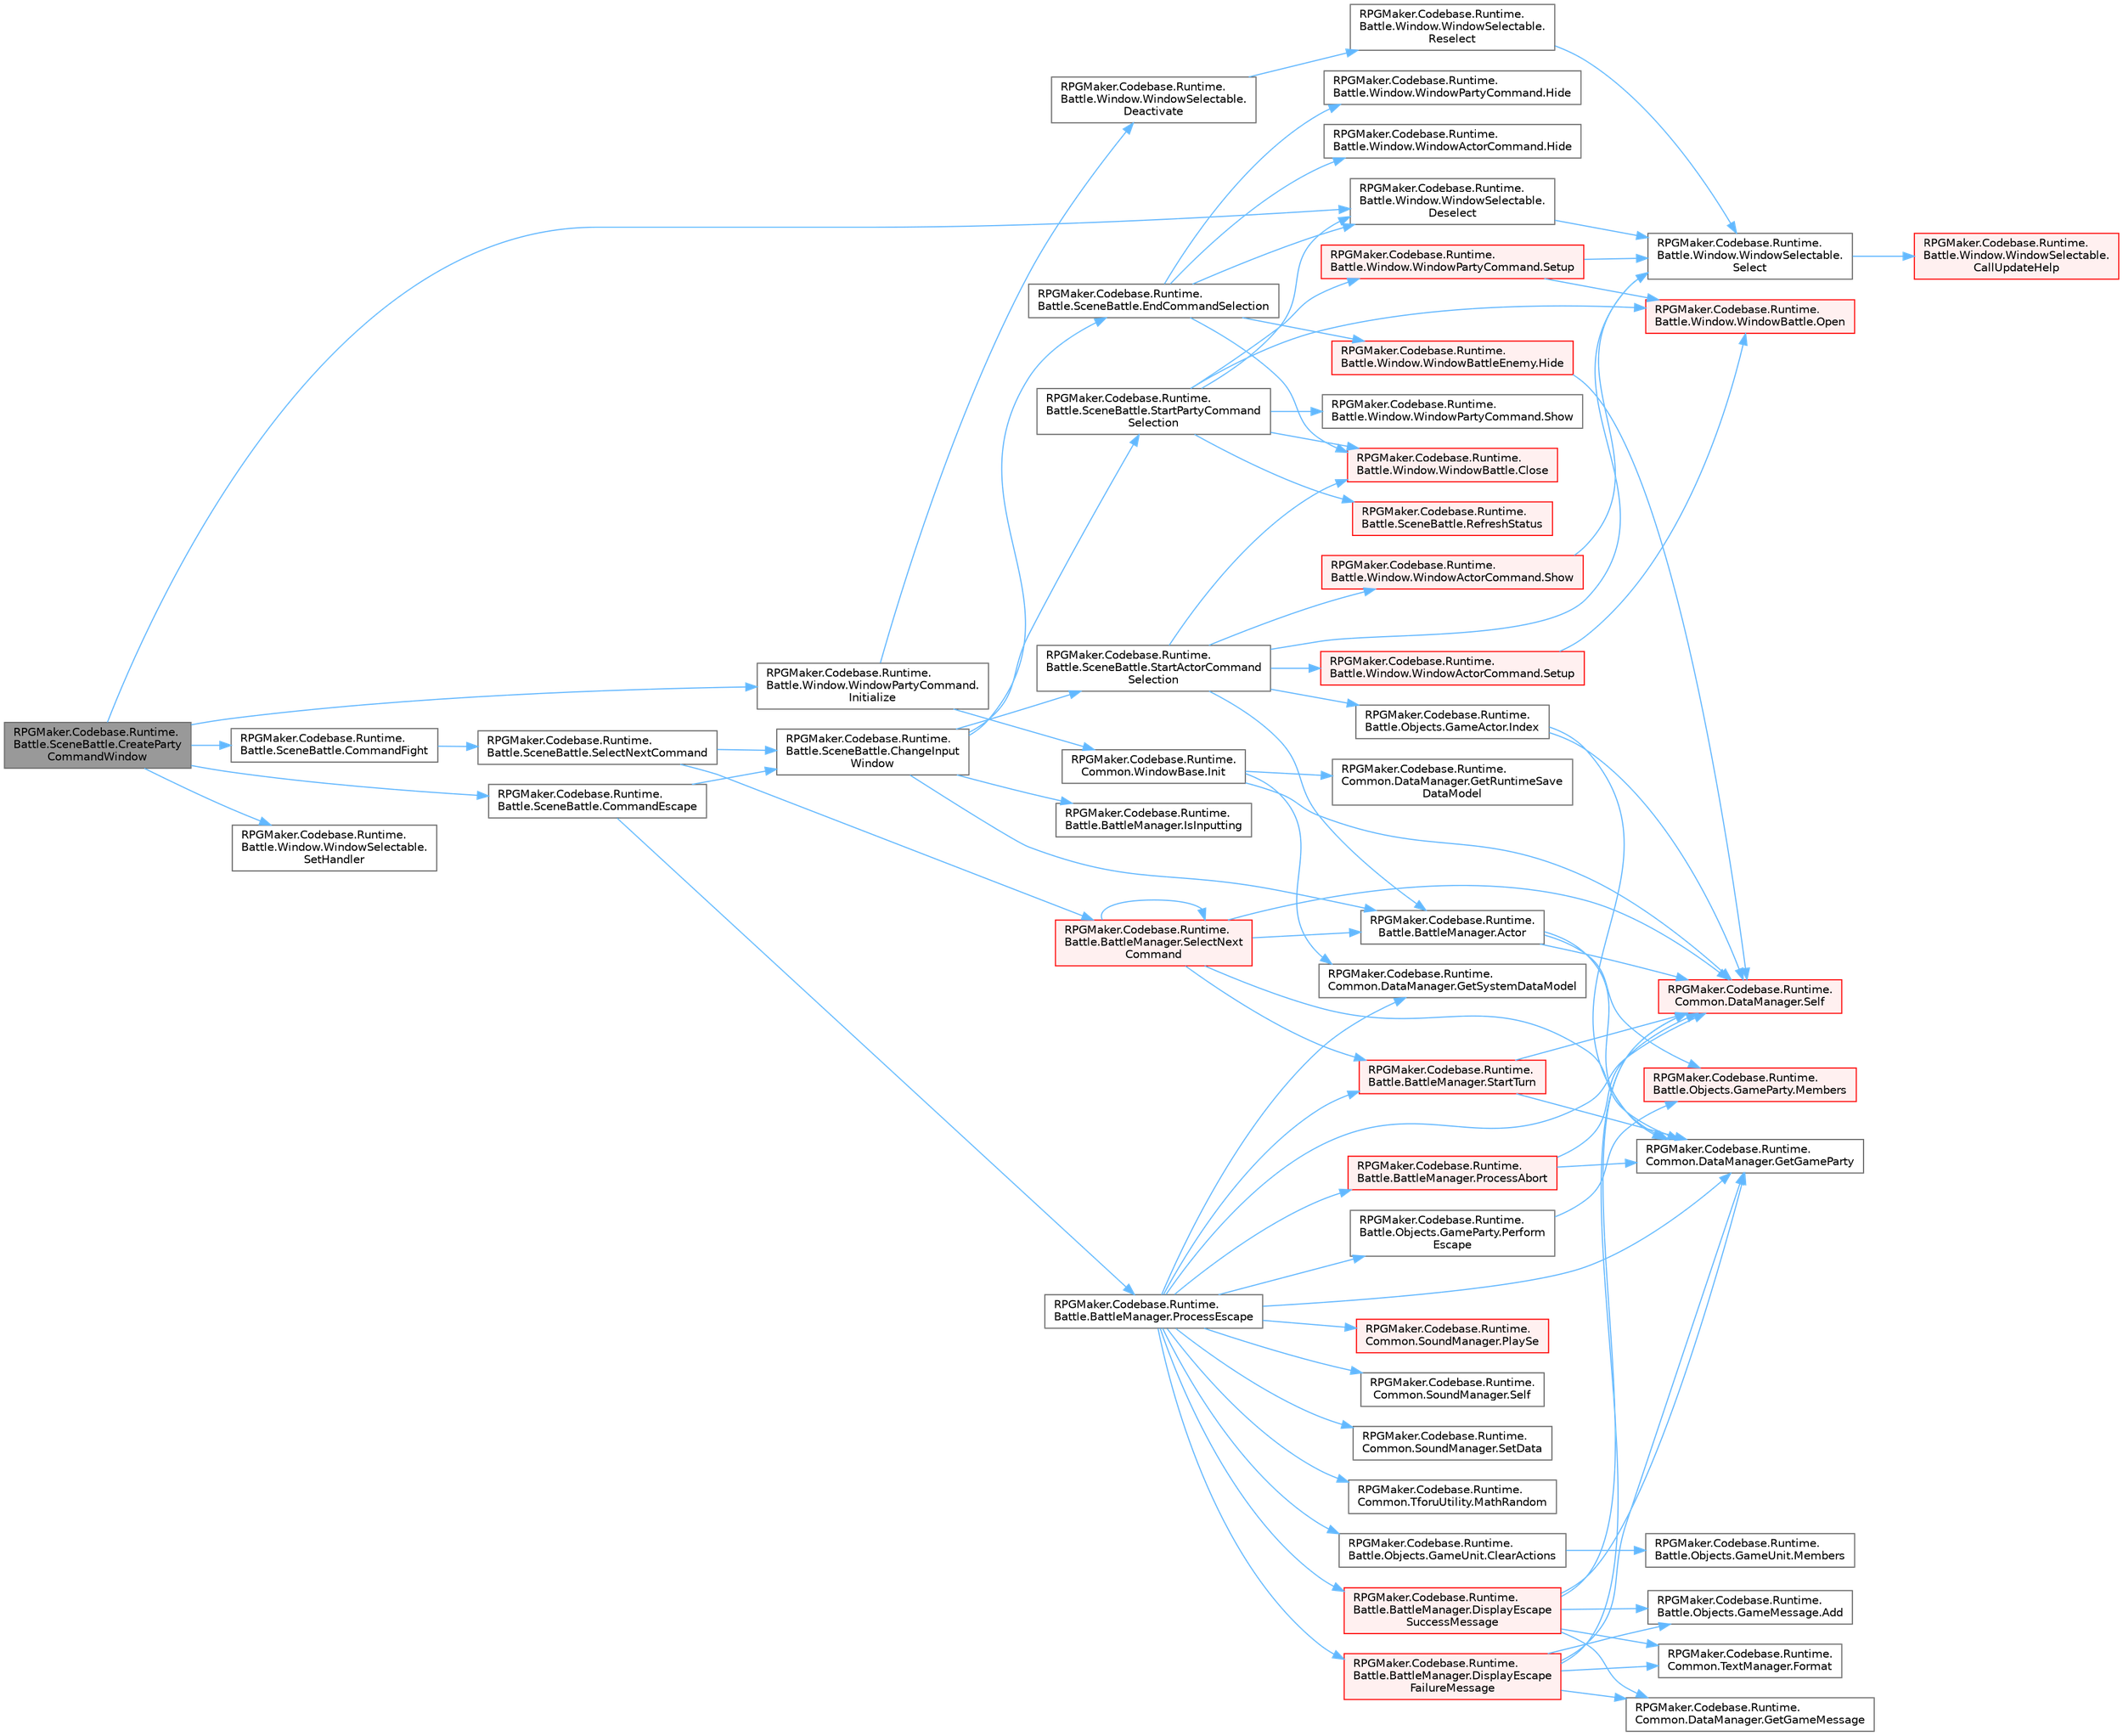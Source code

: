 digraph "RPGMaker.Codebase.Runtime.Battle.SceneBattle.CreatePartyCommandWindow"
{
 // LATEX_PDF_SIZE
  bgcolor="transparent";
  edge [fontname=Helvetica,fontsize=10,labelfontname=Helvetica,labelfontsize=10];
  node [fontname=Helvetica,fontsize=10,shape=box,height=0.2,width=0.4];
  rankdir="LR";
  Node1 [id="Node000001",label="RPGMaker.Codebase.Runtime.\lBattle.SceneBattle.CreateParty\lCommandWindow",height=0.2,width=0.4,color="gray40", fillcolor="grey60", style="filled", fontcolor="black",tooltip="😁 [パーティ]コマンドウィンドウ(Window_PartyCommand)を生成"];
  Node1 -> Node2 [id="edge1_Node000001_Node000002",color="steelblue1",style="solid",tooltip=" "];
  Node2 [id="Node000002",label="RPGMaker.Codebase.Runtime.\lBattle.SceneBattle.CommandEscape",height=0.2,width=0.4,color="grey40", fillcolor="white", style="filled",URL="$dd/d83/class_r_p_g_maker_1_1_codebase_1_1_runtime_1_1_battle_1_1_scene_battle.html#ac39dc56622f109fbc054b3145453d477",tooltip="😁 [逃げる]コマンドのハンドラ"];
  Node2 -> Node3 [id="edge2_Node000002_Node000003",color="steelblue1",style="solid",tooltip=" "];
  Node3 [id="Node000003",label="RPGMaker.Codebase.Runtime.\lBattle.SceneBattle.ChangeInput\lWindow",height=0.2,width=0.4,color="grey40", fillcolor="white", style="filled",URL="$dd/d83/class_r_p_g_maker_1_1_codebase_1_1_runtime_1_1_battle_1_1_scene_battle.html#af9ea7537c5f6dcfd13cb79e50c5a680c",tooltip="😁 [パーティ]か[アクター]のコマンドウィンドウの選択、非選択を状態に応じて切り替え"];
  Node3 -> Node4 [id="edge3_Node000003_Node000004",color="steelblue1",style="solid",tooltip=" "];
  Node4 [id="Node000004",label="RPGMaker.Codebase.Runtime.\lBattle.BattleManager.Actor",height=0.2,width=0.4,color="grey40", fillcolor="white", style="filled",URL="$d3/d0c/class_r_p_g_maker_1_1_codebase_1_1_runtime_1_1_battle_1_1_battle_manager.html#af748afa09d64d252aac59c45f02b5a34",tooltip="😁 アクターを返す"];
  Node4 -> Node5 [id="edge4_Node000004_Node000005",color="steelblue1",style="solid",tooltip=" "];
  Node5 [id="Node000005",label="RPGMaker.Codebase.Runtime.\lCommon.DataManager.GetGameParty",height=0.2,width=0.4,color="grey40", fillcolor="white", style="filled",URL="$d5/d08/class_r_p_g_maker_1_1_codebase_1_1_runtime_1_1_common_1_1_data_manager.html#a51ad2669c15aba611fa704eb84001f8c",tooltip=" "];
  Node4 -> Node6 [id="edge5_Node000004_Node000006",color="steelblue1",style="solid",tooltip=" "];
  Node6 [id="Node000006",label="RPGMaker.Codebase.Runtime.\lBattle.Objects.GameParty.Members",height=0.2,width=0.4,color="red", fillcolor="#FFF0F0", style="filled",URL="$d7/db3/class_r_p_g_maker_1_1_codebase_1_1_runtime_1_1_battle_1_1_objects_1_1_game_party.html#ae6820419564b17670564aad1bf41ff29",tooltip="😁 戦闘中のバトラー生死問わず全て配列で返す"];
  Node4 -> Node11 [id="edge6_Node000004_Node000011",color="steelblue1",style="solid",tooltip=" "];
  Node11 [id="Node000011",label="RPGMaker.Codebase.Runtime.\lCommon.DataManager.Self",height=0.2,width=0.4,color="red", fillcolor="#FFF0F0", style="filled",URL="$d5/d08/class_r_p_g_maker_1_1_codebase_1_1_runtime_1_1_common_1_1_data_manager.html#a8f0a40fd71fe0a873d1905e106299934",tooltip=" "];
  Node3 -> Node49 [id="edge7_Node000003_Node000049",color="steelblue1",style="solid",tooltip=" "];
  Node49 [id="Node000049",label="RPGMaker.Codebase.Runtime.\lBattle.SceneBattle.EndCommandSelection",height=0.2,width=0.4,color="grey40", fillcolor="white", style="filled",URL="$dd/d83/class_r_p_g_maker_1_1_codebase_1_1_runtime_1_1_battle_1_1_scene_battle.html#affafb7b742050989eda4fb190fb90a17",tooltip="😁 コマンド選択の終了処理"];
  Node49 -> Node50 [id="edge8_Node000049_Node000050",color="steelblue1",style="solid",tooltip=" "];
  Node50 [id="Node000050",label="RPGMaker.Codebase.Runtime.\lBattle.Window.WindowBattle.Close",height=0.2,width=0.4,color="red", fillcolor="#FFF0F0", style="filled",URL="$d1/d3a/class_r_p_g_maker_1_1_codebase_1_1_runtime_1_1_battle_1_1_window_1_1_window_battle.html#a30d8201325917fd21fb249d2e99bb7e2",tooltip="😁 ウィンドウを閉じる"];
  Node49 -> Node52 [id="edge9_Node000049_Node000052",color="steelblue1",style="solid",tooltip=" "];
  Node52 [id="Node000052",label="RPGMaker.Codebase.Runtime.\lBattle.Window.WindowSelectable.\lDeselect",height=0.2,width=0.4,color="grey40", fillcolor="white", style="filled",URL="$dd/d48/class_r_p_g_maker_1_1_codebase_1_1_runtime_1_1_battle_1_1_window_1_1_window_selectable.html#ad016dbe1e26dc9ad2e6eb8ebac9bc86d",tooltip="😁 全項目を非選択"];
  Node52 -> Node53 [id="edge10_Node000052_Node000053",color="steelblue1",style="solid",tooltip=" "];
  Node53 [id="Node000053",label="RPGMaker.Codebase.Runtime.\lBattle.Window.WindowSelectable.\lSelect",height=0.2,width=0.4,color="grey40", fillcolor="white", style="filled",URL="$dd/d48/class_r_p_g_maker_1_1_codebase_1_1_runtime_1_1_battle_1_1_window_1_1_window_selectable.html#a8ba5cef6de0c004bbfa758250e4d8c1c",tooltip="😁 指定した番号の項目を選択"];
  Node53 -> Node54 [id="edge11_Node000053_Node000054",color="steelblue1",style="solid",tooltip=" "];
  Node54 [id="Node000054",label="RPGMaker.Codebase.Runtime.\lBattle.Window.WindowSelectable.\lCallUpdateHelp",height=0.2,width=0.4,color="red", fillcolor="#FFF0F0", style="filled",URL="$dd/d48/class_r_p_g_maker_1_1_codebase_1_1_runtime_1_1_battle_1_1_window_1_1_window_selectable.html#a6f1a9097d848624fce0bbec107eb9964",tooltip="😁 ヘルプのアップデートを呼ぶ"];
  Node49 -> Node59 [id="edge12_Node000049_Node000059",color="steelblue1",style="solid",tooltip=" "];
  Node59 [id="Node000059",label="RPGMaker.Codebase.Runtime.\lBattle.Window.WindowActorCommand.Hide",height=0.2,width=0.4,color="grey40", fillcolor="white", style="filled",URL="$d3/d67/class_r_p_g_maker_1_1_codebase_1_1_runtime_1_1_battle_1_1_window_1_1_window_actor_command.html#a3602b325d7ccd776e52388dc73f356e2",tooltip="😁 ウィンドウを非表示(閉じるわけではない)"];
  Node49 -> Node60 [id="edge13_Node000049_Node000060",color="steelblue1",style="solid",tooltip=" "];
  Node60 [id="Node000060",label="RPGMaker.Codebase.Runtime.\lBattle.Window.WindowBattleEnemy.Hide",height=0.2,width=0.4,color="red", fillcolor="#FFF0F0", style="filled",URL="$d6/dc5/class_r_p_g_maker_1_1_codebase_1_1_runtime_1_1_battle_1_1_window_1_1_window_battle_enemy.html#a8226ff2a4872613958108e4ce46feea4",tooltip="😁 ウィンドウを非表示(閉じるわけではない)"];
  Node60 -> Node11 [id="edge14_Node000060_Node000011",color="steelblue1",style="solid",tooltip=" "];
  Node49 -> Node65 [id="edge15_Node000049_Node000065",color="steelblue1",style="solid",tooltip=" "];
  Node65 [id="Node000065",label="RPGMaker.Codebase.Runtime.\lBattle.Window.WindowPartyCommand.Hide",height=0.2,width=0.4,color="grey40", fillcolor="white", style="filled",URL="$d7/d77/class_r_p_g_maker_1_1_codebase_1_1_runtime_1_1_battle_1_1_window_1_1_window_party_command.html#ab8be54dd1599936b655d42f8f9c76ed9",tooltip="😁 ウィンドウを非表示(閉じるわけではない)"];
  Node3 -> Node66 [id="edge16_Node000003_Node000066",color="steelblue1",style="solid",tooltip=" "];
  Node66 [id="Node000066",label="RPGMaker.Codebase.Runtime.\lBattle.BattleManager.IsInputting",height=0.2,width=0.4,color="grey40", fillcolor="white", style="filled",URL="$d3/d0c/class_r_p_g_maker_1_1_codebase_1_1_runtime_1_1_battle_1_1_battle_manager.html#a8accff5d890005d2168fa1529df97355",tooltip="😁 入力中か"];
  Node3 -> Node67 [id="edge17_Node000003_Node000067",color="steelblue1",style="solid",tooltip=" "];
  Node67 [id="Node000067",label="RPGMaker.Codebase.Runtime.\lBattle.SceneBattle.StartActorCommand\lSelection",height=0.2,width=0.4,color="grey40", fillcolor="white", style="filled",URL="$dd/d83/class_r_p_g_maker_1_1_codebase_1_1_runtime_1_1_battle_1_1_scene_battle.html#a3f66aa45a944ad066eab9284925cac95",tooltip="😁 [アクター]コマンドの選択開始"];
  Node67 -> Node4 [id="edge18_Node000067_Node000004",color="steelblue1",style="solid",tooltip=" "];
  Node67 -> Node50 [id="edge19_Node000067_Node000050",color="steelblue1",style="solid",tooltip=" "];
  Node67 -> Node68 [id="edge20_Node000067_Node000068",color="steelblue1",style="solid",tooltip=" "];
  Node68 [id="Node000068",label="RPGMaker.Codebase.Runtime.\lBattle.Objects.GameActor.Index",height=0.2,width=0.4,color="grey40", fillcolor="white", style="filled",URL="$db/dfc/class_r_p_g_maker_1_1_codebase_1_1_runtime_1_1_battle_1_1_objects_1_1_game_actor.html#a162146d776460850fea72e889f75b74b",tooltip="😁 キャラ番号を返す"];
  Node68 -> Node5 [id="edge21_Node000068_Node000005",color="steelblue1",style="solid",tooltip=" "];
  Node68 -> Node11 [id="edge22_Node000068_Node000011",color="steelblue1",style="solid",tooltip=" "];
  Node67 -> Node53 [id="edge23_Node000067_Node000053",color="steelblue1",style="solid",tooltip=" "];
  Node67 -> Node69 [id="edge24_Node000067_Node000069",color="steelblue1",style="solid",tooltip=" "];
  Node69 [id="Node000069",label="RPGMaker.Codebase.Runtime.\lBattle.Window.WindowActorCommand.Setup",height=0.2,width=0.4,color="red", fillcolor="#FFF0F0", style="filled",URL="$d3/d67/class_r_p_g_maker_1_1_codebase_1_1_runtime_1_1_battle_1_1_window_1_1_window_actor_command.html#a29645d392f9d4cc293c0e65bd0c7045b",tooltip="😁 指定アクターのコマンドを設定"];
  Node69 -> Node116 [id="edge25_Node000069_Node000116",color="steelblue1",style="solid",tooltip=" "];
  Node116 [id="Node000116",label="RPGMaker.Codebase.Runtime.\lBattle.Window.WindowBattle.Open",height=0.2,width=0.4,color="red", fillcolor="#FFF0F0", style="filled",URL="$d1/d3a/class_r_p_g_maker_1_1_codebase_1_1_runtime_1_1_battle_1_1_window_1_1_window_battle.html#a4145c2e26a271a5610193c0fb97e880b",tooltip="😁 ウィンドウを開く"];
  Node67 -> Node126 [id="edge26_Node000067_Node000126",color="steelblue1",style="solid",tooltip=" "];
  Node126 [id="Node000126",label="RPGMaker.Codebase.Runtime.\lBattle.Window.WindowActorCommand.Show",height=0.2,width=0.4,color="red", fillcolor="#FFF0F0", style="filled",URL="$d3/d67/class_r_p_g_maker_1_1_codebase_1_1_runtime_1_1_battle_1_1_window_1_1_window_actor_command.html#aa4a753b56c8a2d6084cd912b1135d6a5",tooltip="😁 ウィンドウを表示"];
  Node126 -> Node53 [id="edge27_Node000126_Node000053",color="steelblue1",style="solid",tooltip=" "];
  Node3 -> Node127 [id="edge28_Node000003_Node000127",color="steelblue1",style="solid",tooltip=" "];
  Node127 [id="Node000127",label="RPGMaker.Codebase.Runtime.\lBattle.SceneBattle.StartPartyCommand\lSelection",height=0.2,width=0.4,color="grey40", fillcolor="white", style="filled",URL="$dd/d83/class_r_p_g_maker_1_1_codebase_1_1_runtime_1_1_battle_1_1_scene_battle.html#acdbf5717da5a7afd88a2652c40f1ba61",tooltip="😁 [パーティ]コマンドの選択開始"];
  Node127 -> Node50 [id="edge29_Node000127_Node000050",color="steelblue1",style="solid",tooltip=" "];
  Node127 -> Node52 [id="edge30_Node000127_Node000052",color="steelblue1",style="solid",tooltip=" "];
  Node127 -> Node116 [id="edge31_Node000127_Node000116",color="steelblue1",style="solid",tooltip=" "];
  Node127 -> Node128 [id="edge32_Node000127_Node000128",color="steelblue1",style="solid",tooltip=" "];
  Node128 [id="Node000128",label="RPGMaker.Codebase.Runtime.\lBattle.SceneBattle.RefreshStatus",height=0.2,width=0.4,color="red", fillcolor="#FFF0F0", style="filled",URL="$dd/d83/class_r_p_g_maker_1_1_codebase_1_1_runtime_1_1_battle_1_1_scene_battle.html#a05ca6523d0cd07b61d074229d51ab877",tooltip="😁 [ステータス]の回復"];
  Node127 -> Node134 [id="edge33_Node000127_Node000134",color="steelblue1",style="solid",tooltip=" "];
  Node134 [id="Node000134",label="RPGMaker.Codebase.Runtime.\lBattle.Window.WindowPartyCommand.Setup",height=0.2,width=0.4,color="red", fillcolor="#FFF0F0", style="filled",URL="$d7/d77/class_r_p_g_maker_1_1_codebase_1_1_runtime_1_1_battle_1_1_window_1_1_window_party_command.html#ab31770d4a44eb520a476207403ad0cfc",tooltip="😁 コマンドを設定"];
  Node134 -> Node116 [id="edge34_Node000134_Node000116",color="steelblue1",style="solid",tooltip=" "];
  Node134 -> Node53 [id="edge35_Node000134_Node000053",color="steelblue1",style="solid",tooltip=" "];
  Node127 -> Node138 [id="edge36_Node000127_Node000138",color="steelblue1",style="solid",tooltip=" "];
  Node138 [id="Node000138",label="RPGMaker.Codebase.Runtime.\lBattle.Window.WindowPartyCommand.Show",height=0.2,width=0.4,color="grey40", fillcolor="white", style="filled",URL="$d7/d77/class_r_p_g_maker_1_1_codebase_1_1_runtime_1_1_battle_1_1_window_1_1_window_party_command.html#a4dd4046b301e65eb93ec0398ed38ddcd",tooltip="😁 ウィンドウを表示"];
  Node2 -> Node139 [id="edge37_Node000002_Node000139",color="steelblue1",style="solid",tooltip=" "];
  Node139 [id="Node000139",label="RPGMaker.Codebase.Runtime.\lBattle.BattleManager.ProcessEscape",height=0.2,width=0.4,color="grey40", fillcolor="white", style="filled",URL="$d3/d0c/class_r_p_g_maker_1_1_codebase_1_1_runtime_1_1_battle_1_1_battle_manager.html#a038e353195b544c8608e572e8a12cc40",tooltip="😁 逃走処理を行い、逃走が成功したか返す"];
  Node139 -> Node140 [id="edge38_Node000139_Node000140",color="steelblue1",style="solid",tooltip=" "];
  Node140 [id="Node000140",label="RPGMaker.Codebase.Runtime.\lBattle.Objects.GameUnit.ClearActions",height=0.2,width=0.4,color="grey40", fillcolor="white", style="filled",URL="$d5/dd1/class_r_p_g_maker_1_1_codebase_1_1_runtime_1_1_battle_1_1_objects_1_1_game_unit.html#ac8c86dace2d5d208a92cd1b0b68fd0f9",tooltip="😁 アクションを取り消す"];
  Node140 -> Node64 [id="edge39_Node000140_Node000064",color="steelblue1",style="solid",tooltip=" "];
  Node64 [id="Node000064",label="RPGMaker.Codebase.Runtime.\lBattle.Objects.GameUnit.Members",height=0.2,width=0.4,color="grey40", fillcolor="white", style="filled",URL="$d5/dd1/class_r_p_g_maker_1_1_codebase_1_1_runtime_1_1_battle_1_1_objects_1_1_game_unit.html#a53f079e46aeb6622f3ab30f68dc9f38e",tooltip="😁 戦闘中のバトラー生死問わず全て配列で返す"];
  Node139 -> Node141 [id="edge40_Node000139_Node000141",color="steelblue1",style="solid",tooltip=" "];
  Node141 [id="Node000141",label="RPGMaker.Codebase.Runtime.\lBattle.BattleManager.DisplayEscape\lFailureMessage",height=0.2,width=0.4,color="red", fillcolor="#FFF0F0", style="filled",URL="$d3/d0c/class_r_p_g_maker_1_1_codebase_1_1_runtime_1_1_battle_1_1_battle_manager.html#ab2127edfd9ca51fd6628471ad7641d38",tooltip="😁 [逃走失敗]メッセージを表示"];
  Node141 -> Node142 [id="edge41_Node000141_Node000142",color="steelblue1",style="solid",tooltip=" "];
  Node142 [id="Node000142",label="RPGMaker.Codebase.Runtime.\lBattle.Objects.GameMessage.Add",height=0.2,width=0.4,color="grey40", fillcolor="white", style="filled",URL="$d3/d64/class_r_p_g_maker_1_1_codebase_1_1_runtime_1_1_battle_1_1_objects_1_1_game_message.html#a02e3cde6c037c122a41f2866a34c6ff5",tooltip="😁 テキストを追加する"];
  Node141 -> Node143 [id="edge42_Node000141_Node000143",color="steelblue1",style="solid",tooltip=" "];
  Node143 [id="Node000143",label="RPGMaker.Codebase.Runtime.\lCommon.TextManager.Format",height=0.2,width=0.4,color="grey40", fillcolor="white", style="filled",URL="$d7/da4/class_r_p_g_maker_1_1_codebase_1_1_runtime_1_1_common_1_1_text_manager.html#afffb32ddc0134a0ce2dcfa5692db6596",tooltip=" "];
  Node141 -> Node144 [id="edge43_Node000141_Node000144",color="steelblue1",style="solid",tooltip=" "];
  Node144 [id="Node000144",label="RPGMaker.Codebase.Runtime.\lCommon.DataManager.GetGameMessage",height=0.2,width=0.4,color="grey40", fillcolor="white", style="filled",URL="$d5/d08/class_r_p_g_maker_1_1_codebase_1_1_runtime_1_1_common_1_1_data_manager.html#aab781afbe305c90afda8e488e68df8f2",tooltip=" "];
  Node141 -> Node5 [id="edge44_Node000141_Node000005",color="steelblue1",style="solid",tooltip=" "];
  Node141 -> Node11 [id="edge45_Node000141_Node000011",color="steelblue1",style="solid",tooltip=" "];
  Node139 -> Node148 [id="edge46_Node000139_Node000148",color="steelblue1",style="solid",tooltip=" "];
  Node148 [id="Node000148",label="RPGMaker.Codebase.Runtime.\lBattle.BattleManager.DisplayEscape\lSuccessMessage",height=0.2,width=0.4,color="red", fillcolor="#FFF0F0", style="filled",URL="$d3/d0c/class_r_p_g_maker_1_1_codebase_1_1_runtime_1_1_battle_1_1_battle_manager.html#ab554a64eac9ffa059993976cb7fb9d42",tooltip="😁 [逃走成功]メッセージを表示"];
  Node148 -> Node142 [id="edge47_Node000148_Node000142",color="steelblue1",style="solid",tooltip=" "];
  Node148 -> Node143 [id="edge48_Node000148_Node000143",color="steelblue1",style="solid",tooltip=" "];
  Node148 -> Node144 [id="edge49_Node000148_Node000144",color="steelblue1",style="solid",tooltip=" "];
  Node148 -> Node5 [id="edge50_Node000148_Node000005",color="steelblue1",style="solid",tooltip=" "];
  Node148 -> Node11 [id="edge51_Node000148_Node000011",color="steelblue1",style="solid",tooltip=" "];
  Node139 -> Node5 [id="edge52_Node000139_Node000005",color="steelblue1",style="solid",tooltip=" "];
  Node139 -> Node149 [id="edge53_Node000139_Node000149",color="steelblue1",style="solid",tooltip=" "];
  Node149 [id="Node000149",label="RPGMaker.Codebase.Runtime.\lCommon.DataManager.GetSystemDataModel",height=0.2,width=0.4,color="grey40", fillcolor="white", style="filled",URL="$d5/d08/class_r_p_g_maker_1_1_codebase_1_1_runtime_1_1_common_1_1_data_manager.html#acdc0251471c3db50b36db22a1f9b9d83",tooltip=" "];
  Node139 -> Node150 [id="edge54_Node000139_Node000150",color="steelblue1",style="solid",tooltip=" "];
  Node150 [id="Node000150",label="RPGMaker.Codebase.Runtime.\lCommon.TforuUtility.MathRandom",height=0.2,width=0.4,color="grey40", fillcolor="white", style="filled",URL="$df/d46/class_r_p_g_maker_1_1_codebase_1_1_runtime_1_1_common_1_1_tforu_utility.html#aebb86c7c9ea503cc6f682adcbc08fd24",tooltip=" "];
  Node139 -> Node151 [id="edge55_Node000139_Node000151",color="steelblue1",style="solid",tooltip=" "];
  Node151 [id="Node000151",label="RPGMaker.Codebase.Runtime.\lBattle.Objects.GameParty.Perform\lEscape",height=0.2,width=0.4,color="grey40", fillcolor="white", style="filled",URL="$d7/db3/class_r_p_g_maker_1_1_codebase_1_1_runtime_1_1_battle_1_1_objects_1_1_game_party.html#a01efd2145a99534263ec1622caf832f6",tooltip="😁 パーティ全体の逃亡モーションを開始"];
  Node151 -> Node6 [id="edge56_Node000151_Node000006",color="steelblue1",style="solid",tooltip=" "];
  Node139 -> Node152 [id="edge57_Node000139_Node000152",color="steelblue1",style="solid",tooltip=" "];
  Node152 [id="Node000152",label="RPGMaker.Codebase.Runtime.\lCommon.SoundManager.PlaySe",height=0.2,width=0.4,color="red", fillcolor="#FFF0F0", style="filled",URL="$dc/d92/class_r_p_g_maker_1_1_codebase_1_1_runtime_1_1_common_1_1_sound_manager.html#ac7b8d39ef1c764cd1c8ce2931d7dfd11",tooltip=" "];
  Node139 -> Node160 [id="edge58_Node000139_Node000160",color="steelblue1",style="solid",tooltip=" "];
  Node160 [id="Node000160",label="RPGMaker.Codebase.Runtime.\lBattle.BattleManager.ProcessAbort",height=0.2,width=0.4,color="red", fillcolor="#FFF0F0", style="filled",URL="$d3/d0c/class_r_p_g_maker_1_1_codebase_1_1_runtime_1_1_battle_1_1_battle_manager.html#adb8992f540e253c7c446ff102181398f",tooltip="😁 中止処理"];
  Node160 -> Node5 [id="edge59_Node000160_Node000005",color="steelblue1",style="solid",tooltip=" "];
  Node160 -> Node11 [id="edge60_Node000160_Node000011",color="steelblue1",style="solid",tooltip=" "];
  Node139 -> Node11 [id="edge61_Node000139_Node000011",color="steelblue1",style="solid",tooltip=" "];
  Node139 -> Node164 [id="edge62_Node000139_Node000164",color="steelblue1",style="solid",tooltip=" "];
  Node164 [id="Node000164",label="RPGMaker.Codebase.Runtime.\lCommon.SoundManager.Self",height=0.2,width=0.4,color="grey40", fillcolor="white", style="filled",URL="$dc/d92/class_r_p_g_maker_1_1_codebase_1_1_runtime_1_1_common_1_1_sound_manager.html#aca0898033e6c728c94d26ad955dc4968",tooltip=" "];
  Node139 -> Node165 [id="edge63_Node000139_Node000165",color="steelblue1",style="solid",tooltip=" "];
  Node165 [id="Node000165",label="RPGMaker.Codebase.Runtime.\lCommon.SoundManager.SetData",height=0.2,width=0.4,color="grey40", fillcolor="white", style="filled",URL="$dc/d92/class_r_p_g_maker_1_1_codebase_1_1_runtime_1_1_common_1_1_sound_manager.html#a0618a93ba58b7dbf31684f62cf69a8dd",tooltip=" "];
  Node139 -> Node166 [id="edge64_Node000139_Node000166",color="steelblue1",style="solid",tooltip=" "];
  Node166 [id="Node000166",label="RPGMaker.Codebase.Runtime.\lBattle.BattleManager.StartTurn",height=0.2,width=0.4,color="red", fillcolor="#FFF0F0", style="filled",URL="$d3/d0c/class_r_p_g_maker_1_1_codebase_1_1_runtime_1_1_battle_1_1_battle_manager.html#aa7603d6b80b054ac4a549e63d312f52d",tooltip="😁 ターン開始"];
  Node166 -> Node5 [id="edge65_Node000166_Node000005",color="steelblue1",style="solid",tooltip=" "];
  Node166 -> Node11 [id="edge66_Node000166_Node000011",color="steelblue1",style="solid",tooltip=" "];
  Node1 -> Node177 [id="edge67_Node000001_Node000177",color="steelblue1",style="solid",tooltip=" "];
  Node177 [id="Node000177",label="RPGMaker.Codebase.Runtime.\lBattle.SceneBattle.CommandFight",height=0.2,width=0.4,color="grey40", fillcolor="white", style="filled",URL="$dd/d83/class_r_p_g_maker_1_1_codebase_1_1_runtime_1_1_battle_1_1_scene_battle.html#aa9ee228c9cd8ae0e6b724f671392bfd2",tooltip="😁 [戦う]コマンドのハンドラ"];
  Node177 -> Node178 [id="edge68_Node000177_Node000178",color="steelblue1",style="solid",tooltip=" "];
  Node178 [id="Node000178",label="RPGMaker.Codebase.Runtime.\lBattle.SceneBattle.SelectNextCommand",height=0.2,width=0.4,color="grey40", fillcolor="white", style="filled",URL="$dd/d83/class_r_p_g_maker_1_1_codebase_1_1_runtime_1_1_battle_1_1_scene_battle.html#ad0ea7805a4a4e914a861ac725db87088",tooltip="😁 ひとつ先のコマンドを選択"];
  Node178 -> Node3 [id="edge69_Node000178_Node000003",color="steelblue1",style="solid",tooltip=" "];
  Node178 -> Node179 [id="edge70_Node000178_Node000179",color="steelblue1",style="solid",tooltip=" "];
  Node179 [id="Node000179",label="RPGMaker.Codebase.Runtime.\lBattle.BattleManager.SelectNext\lCommand",height=0.2,width=0.4,color="red", fillcolor="#FFF0F0", style="filled",URL="$d3/d0c/class_r_p_g_maker_1_1_codebase_1_1_runtime_1_1_battle_1_1_battle_manager.html#a26f0156835fcf28f9d31ae8d51ec56a2",tooltip="😁 ひとつ先のコマンドを選択"];
  Node179 -> Node4 [id="edge71_Node000179_Node000004",color="steelblue1",style="solid",tooltip=" "];
  Node179 -> Node5 [id="edge72_Node000179_Node000005",color="steelblue1",style="solid",tooltip=" "];
  Node179 -> Node179 [id="edge73_Node000179_Node000179",color="steelblue1",style="solid",tooltip=" "];
  Node179 -> Node11 [id="edge74_Node000179_Node000011",color="steelblue1",style="solid",tooltip=" "];
  Node179 -> Node166 [id="edge75_Node000179_Node000166",color="steelblue1",style="solid",tooltip=" "];
  Node1 -> Node52 [id="edge76_Node000001_Node000052",color="steelblue1",style="solid",tooltip=" "];
  Node1 -> Node181 [id="edge77_Node000001_Node000181",color="steelblue1",style="solid",tooltip=" "];
  Node181 [id="Node000181",label="RPGMaker.Codebase.Runtime.\lBattle.Window.WindowPartyCommand.\lInitialize",height=0.2,width=0.4,color="grey40", fillcolor="white", style="filled",URL="$d7/d77/class_r_p_g_maker_1_1_codebase_1_1_runtime_1_1_battle_1_1_window_1_1_window_party_command.html#a480bfff00d1984bf1b08d1fe4f2a5a1d",tooltip="😁 初期化"];
  Node181 -> Node106 [id="edge78_Node000181_Node000106",color="steelblue1",style="solid",tooltip=" "];
  Node106 [id="Node000106",label="RPGMaker.Codebase.Runtime.\lBattle.Window.WindowSelectable.\lDeactivate",height=0.2,width=0.4,color="grey40", fillcolor="white", style="filled",URL="$dd/d48/class_r_p_g_maker_1_1_codebase_1_1_runtime_1_1_battle_1_1_window_1_1_window_selectable.html#a24e507f191e38d818b8b39d33054e689",tooltip="😁 非アクティブにする"];
  Node106 -> Node71 [id="edge79_Node000106_Node000071",color="steelblue1",style="solid",tooltip=" "];
  Node71 [id="Node000071",label="RPGMaker.Codebase.Runtime.\lBattle.Window.WindowSelectable.\lReselect",height=0.2,width=0.4,color="grey40", fillcolor="white", style="filled",URL="$dd/d48/class_r_p_g_maker_1_1_codebase_1_1_runtime_1_1_battle_1_1_window_1_1_window_selectable.html#af7568e15ea2da07d708c1563466b47e7",tooltip="😁 項目の再選択"];
  Node71 -> Node53 [id="edge80_Node000071_Node000053",color="steelblue1",style="solid",tooltip=" "];
  Node181 -> Node182 [id="edge81_Node000181_Node000182",color="steelblue1",style="solid",tooltip=" "];
  Node182 [id="Node000182",label="RPGMaker.Codebase.Runtime.\lCommon.WindowBase.Init",height=0.2,width=0.4,color="grey40", fillcolor="white", style="filled",URL="$d4/d52/class_r_p_g_maker_1_1_codebase_1_1_runtime_1_1_common_1_1_window_base.html#a8fa566df21c304a9028269d880911028",tooltip=" "];
  Node182 -> Node162 [id="edge82_Node000182_Node000162",color="steelblue1",style="solid",tooltip=" "];
  Node162 [id="Node000162",label="RPGMaker.Codebase.Runtime.\lCommon.DataManager.GetRuntimeSave\lDataModel",height=0.2,width=0.4,color="grey40", fillcolor="white", style="filled",URL="$d5/d08/class_r_p_g_maker_1_1_codebase_1_1_runtime_1_1_common_1_1_data_manager.html#aa008ccb1bfddc97c2c6618cfe1fe9ab9",tooltip=" "];
  Node182 -> Node149 [id="edge83_Node000182_Node000149",color="steelblue1",style="solid",tooltip=" "];
  Node182 -> Node11 [id="edge84_Node000182_Node000011",color="steelblue1",style="solid",tooltip=" "];
  Node1 -> Node183 [id="edge85_Node000001_Node000183",color="steelblue1",style="solid",tooltip=" "];
  Node183 [id="Node000183",label="RPGMaker.Codebase.Runtime.\lBattle.Window.WindowSelectable.\lSetHandler",height=0.2,width=0.4,color="grey40", fillcolor="white", style="filled",URL="$dd/d48/class_r_p_g_maker_1_1_codebase_1_1_runtime_1_1_battle_1_1_window_1_1_window_selectable.html#af5beeb33511e97477fe8ca1e2391c93a",tooltip="😁 ハンドラを設定"];
}
